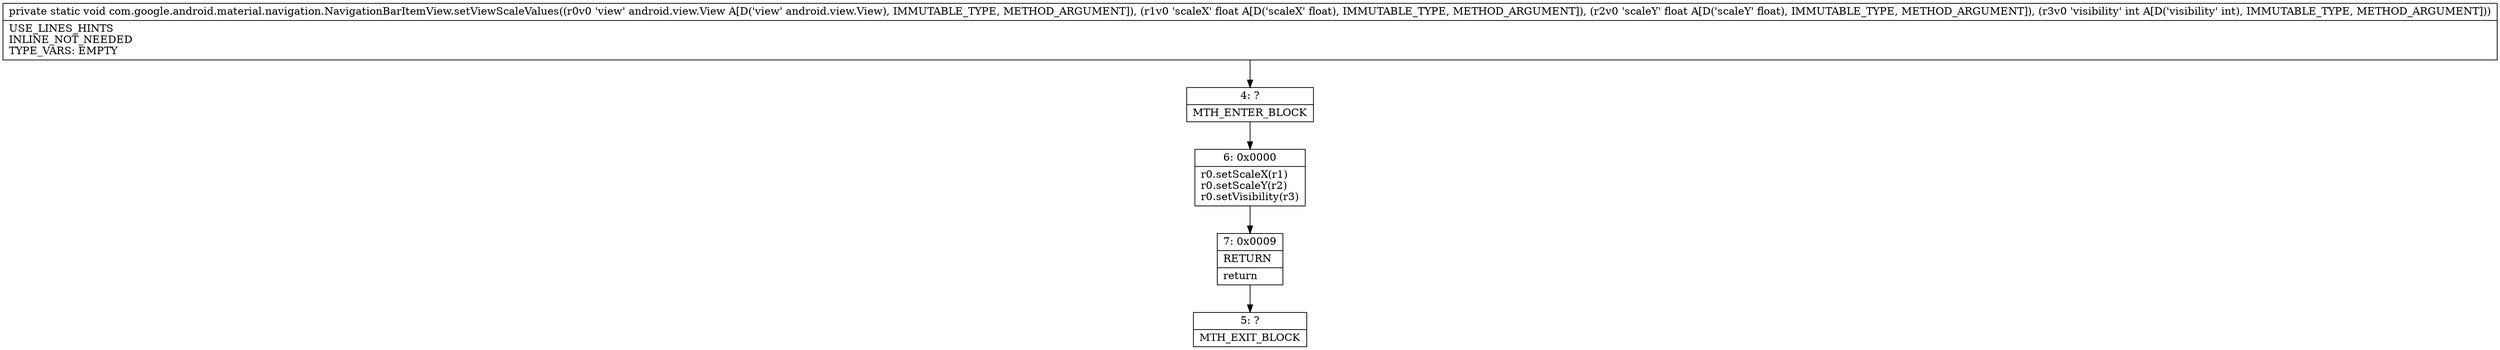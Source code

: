 digraph "CFG forcom.google.android.material.navigation.NavigationBarItemView.setViewScaleValues(Landroid\/view\/View;FFI)V" {
Node_4 [shape=record,label="{4\:\ ?|MTH_ENTER_BLOCK\l}"];
Node_6 [shape=record,label="{6\:\ 0x0000|r0.setScaleX(r1)\lr0.setScaleY(r2)\lr0.setVisibility(r3)\l}"];
Node_7 [shape=record,label="{7\:\ 0x0009|RETURN\l|return\l}"];
Node_5 [shape=record,label="{5\:\ ?|MTH_EXIT_BLOCK\l}"];
MethodNode[shape=record,label="{private static void com.google.android.material.navigation.NavigationBarItemView.setViewScaleValues((r0v0 'view' android.view.View A[D('view' android.view.View), IMMUTABLE_TYPE, METHOD_ARGUMENT]), (r1v0 'scaleX' float A[D('scaleX' float), IMMUTABLE_TYPE, METHOD_ARGUMENT]), (r2v0 'scaleY' float A[D('scaleY' float), IMMUTABLE_TYPE, METHOD_ARGUMENT]), (r3v0 'visibility' int A[D('visibility' int), IMMUTABLE_TYPE, METHOD_ARGUMENT]))  | USE_LINES_HINTS\lINLINE_NOT_NEEDED\lTYPE_VARS: EMPTY\l}"];
MethodNode -> Node_4;Node_4 -> Node_6;
Node_6 -> Node_7;
Node_7 -> Node_5;
}

